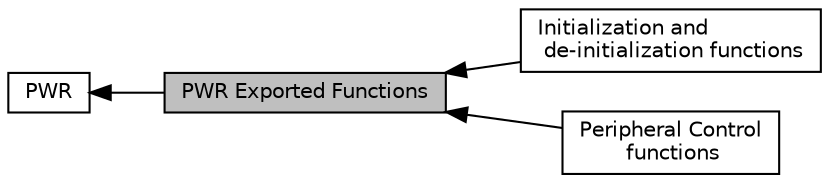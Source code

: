 digraph "PWR Exported Functions"
{
  edge [fontname="Helvetica",fontsize="10",labelfontname="Helvetica",labelfontsize="10"];
  node [fontname="Helvetica",fontsize="10",shape=record];
  rankdir=LR;
  Node0 [label="PWR Exported Functions",height=0.2,width=0.4,color="black", fillcolor="grey75", style="filled", fontcolor="black"];
  Node2 [label="Initialization and\l de-initialization functions",height=0.2,width=0.4,color="black", fillcolor="white", style="filled",URL="$group___p_w_r___exported___functions___group1.html"];
  Node3 [label="Peripheral Control\l functions",height=0.2,width=0.4,color="black", fillcolor="white", style="filled",URL="$group___p_w_r___exported___functions___group2.html"];
  Node1 [label="PWR",height=0.2,width=0.4,color="black", fillcolor="white", style="filled",URL="$group___p_w_r.html",tooltip="PWR HAL module driver. "];
  Node1->Node0 [shape=plaintext, dir="back", style="solid"];
  Node0->Node2 [shape=plaintext, dir="back", style="solid"];
  Node0->Node3 [shape=plaintext, dir="back", style="solid"];
}
